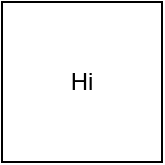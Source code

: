 <mxfile>
    <diagram id="BSEtfjgAOBmf7o9bTqx0" name="test">
        <mxGraphModel dx="1001" dy="322" grid="1" gridSize="10" guides="1" tooltips="1" connect="1" arrows="1" fold="1" page="1" pageScale="1" pageWidth="850" pageHeight="1100" math="0" shadow="0">
            <root>
                <mxCell id="0"/>
                <mxCell id="1" parent="0"/>
                <mxCell id="2" value="Hi" style="whiteSpace=wrap;html=1;aspect=fixed;" vertex="1" parent="1">
                    <mxGeometry x="320" y="150" width="80" height="80" as="geometry"/>
                </mxCell>
            </root>
        </mxGraphModel>
    </diagram>
    <diagram id="FrvGuNxV2h27QJEwfEm1" name="test 2">
        <mxGraphModel dx="1001" dy="322" grid="1" gridSize="10" guides="1" tooltips="1" connect="1" arrows="1" fold="1" page="1" pageScale="1" pageWidth="850" pageHeight="1100" math="0" shadow="0">
            <root>
                <mxCell id="0"/>
                <mxCell id="1" parent="0"/>
                <mxCell id="UngWaioyQbascznWDUjc-1" value="" style="ellipse;shape=cloud;whiteSpace=wrap;html=1;" vertex="1" parent="1">
                    <mxGeometry x="340" y="120" width="240" height="140" as="geometry"/>
                </mxCell>
            </root>
        </mxGraphModel>
    </diagram>
</mxfile>